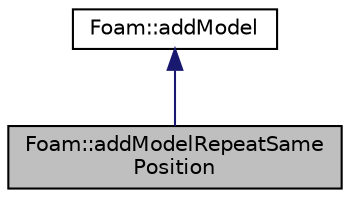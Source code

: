 digraph "Foam::addModelRepeatSamePosition"
{
 // LATEX_PDF_SIZE
  edge [fontname="Helvetica",fontsize="10",labelfontname="Helvetica",labelfontsize="10"];
  node [fontname="Helvetica",fontsize="10",shape=record];
  Node1 [label="Foam::addModelRepeatSame\lPosition",height=0.2,width=0.4,color="black", fillcolor="grey75", style="filled", fontcolor="black",tooltip=" "];
  Node2 -> Node1 [dir="back",color="midnightblue",fontsize="10",style="solid"];
  Node2 [label="Foam::addModel",height=0.2,width=0.4,color="black", fillcolor="white", style="filled",URL="$classFoam_1_1addModel.html",tooltip=" "];
}
